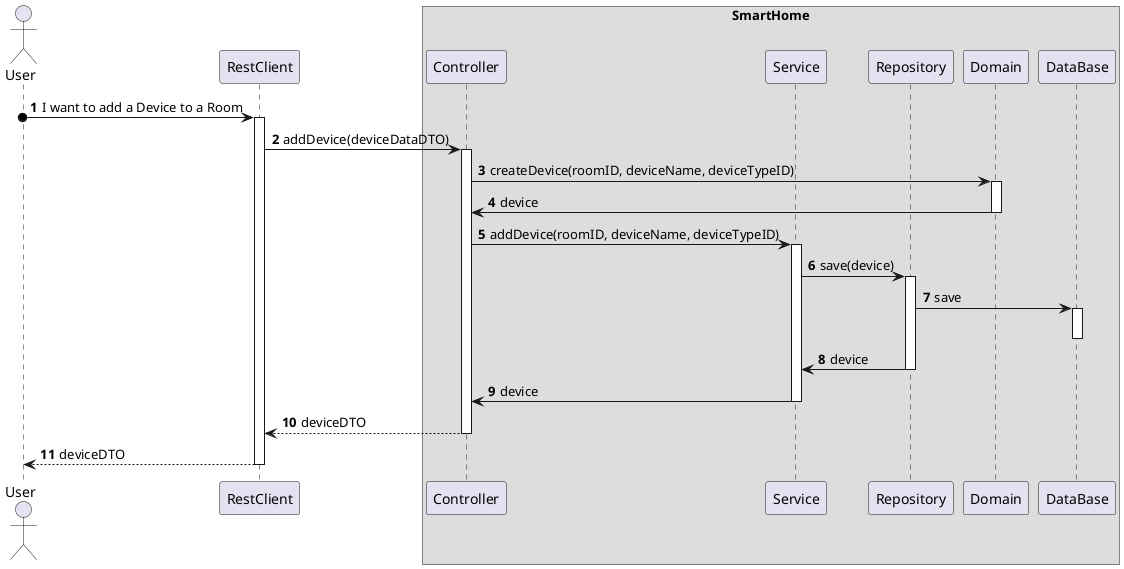 @startuml
'https://plantuml.com/sequence-diagram
!pragma layout smetana

autonumber

actor "User" as User
participant "RestClient" as RC

box "SmartHome"
    participant "Controller" as CTRL
    participant "Service" as SV
    participant "Repository" as REPO
    participant "Domain" as DOM
    participant "DataBase" as BD
end box

User o-> RC : I want to add a Device to a Room
activate RC

RC -> CTRL : addDevice(deviceDataDTO)
activate CTRL

CTRL -> DOM : createDevice(roomID, deviceName, deviceTypeID)
activate DOM
DOM -> CTRL : device
deactivate DOM

CTRL -> SV : addDevice(roomID, deviceName, deviceTypeID)
activate SV

SV -> REPO : save(device)
activate REPO
REPO -> BD : save
activate BD
deactivate BD
REPO -> SV : device
deactivate REPO

SV -> CTRL : device
deactivate SV


CTRL --> RC : deviceDTO
deactivate CTRL

RC --> User : deviceDTO
deactivate RC


@enduml